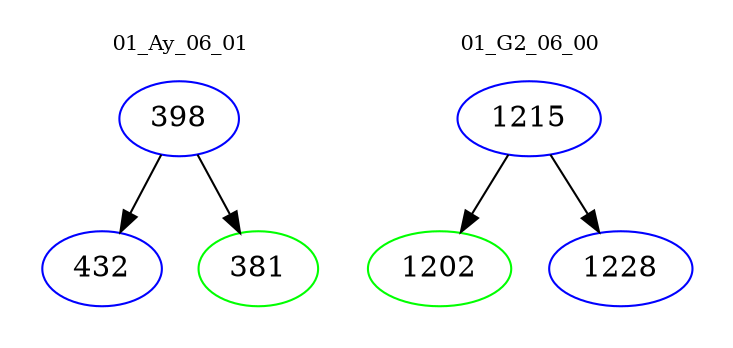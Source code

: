 digraph{
subgraph cluster_0 {
color = white
label = "01_Ay_06_01";
fontsize=10;
T0_398 [label="398", color="blue"]
T0_398 -> T0_432 [color="black"]
T0_432 [label="432", color="blue"]
T0_398 -> T0_381 [color="black"]
T0_381 [label="381", color="green"]
}
subgraph cluster_1 {
color = white
label = "01_G2_06_00";
fontsize=10;
T1_1215 [label="1215", color="blue"]
T1_1215 -> T1_1202 [color="black"]
T1_1202 [label="1202", color="green"]
T1_1215 -> T1_1228 [color="black"]
T1_1228 [label="1228", color="blue"]
}
}
